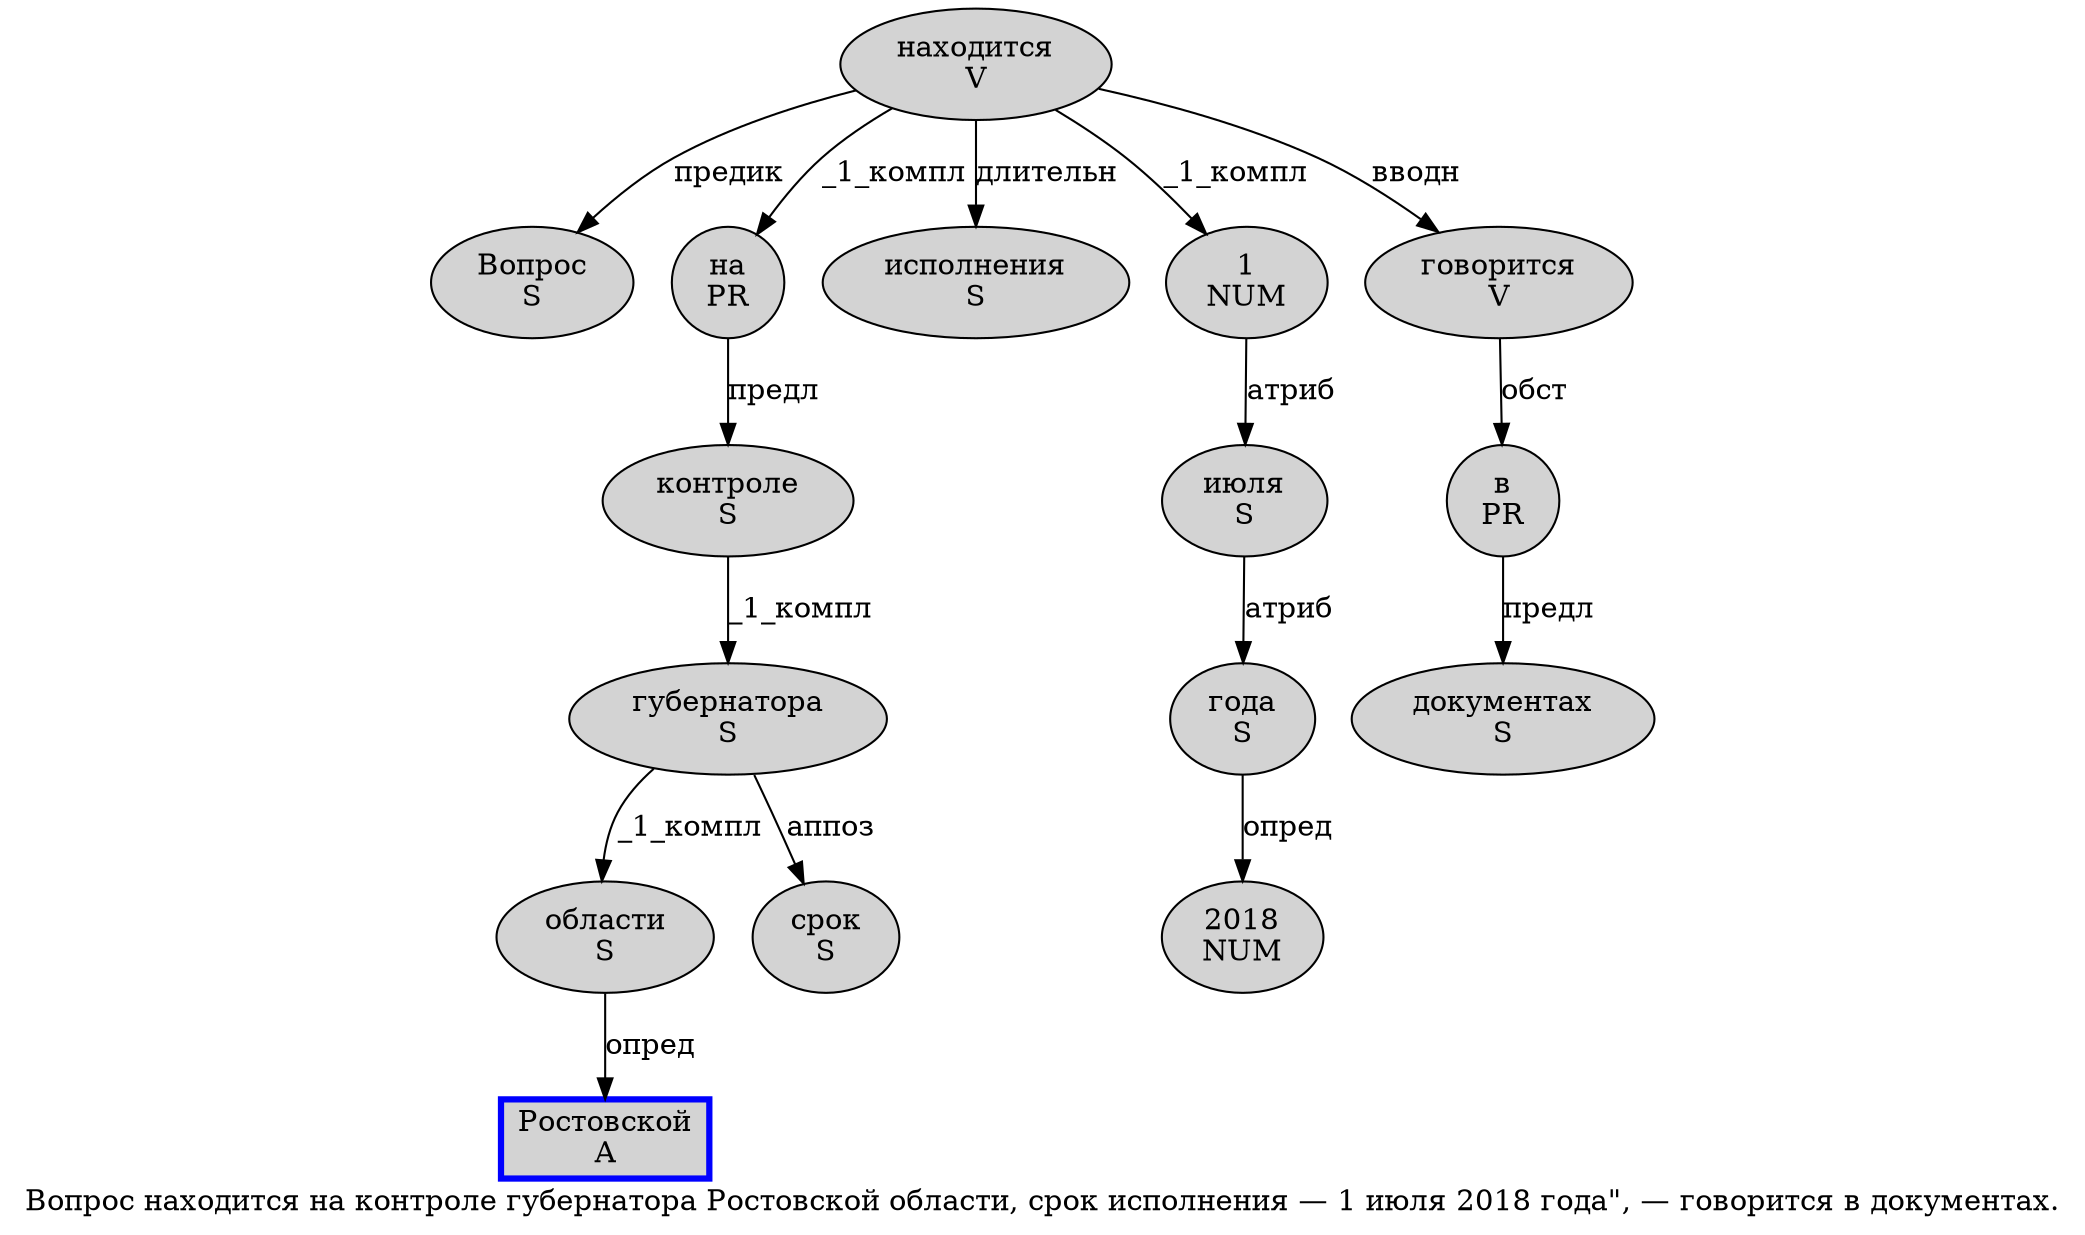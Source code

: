 digraph SENTENCE_1166 {
	graph [label="Вопрос находится на контроле губернатора Ростовской области, срок исполнения — 1 июля 2018 года\", — говорится в документах."]
	node [style=filled]
		0 [label="Вопрос
S" color="" fillcolor=lightgray penwidth=1 shape=ellipse]
		1 [label="находится
V" color="" fillcolor=lightgray penwidth=1 shape=ellipse]
		2 [label="на
PR" color="" fillcolor=lightgray penwidth=1 shape=ellipse]
		3 [label="контроле
S" color="" fillcolor=lightgray penwidth=1 shape=ellipse]
		4 [label="губернатора
S" color="" fillcolor=lightgray penwidth=1 shape=ellipse]
		5 [label="Ростовской
A" color=blue fillcolor=lightgray penwidth=3 shape=box]
		6 [label="области
S" color="" fillcolor=lightgray penwidth=1 shape=ellipse]
		8 [label="срок
S" color="" fillcolor=lightgray penwidth=1 shape=ellipse]
		9 [label="исполнения
S" color="" fillcolor=lightgray penwidth=1 shape=ellipse]
		11 [label="1
NUM" color="" fillcolor=lightgray penwidth=1 shape=ellipse]
		12 [label="июля
S" color="" fillcolor=lightgray penwidth=1 shape=ellipse]
		13 [label="2018
NUM" color="" fillcolor=lightgray penwidth=1 shape=ellipse]
		14 [label="года
S" color="" fillcolor=lightgray penwidth=1 shape=ellipse]
		18 [label="говорится
V" color="" fillcolor=lightgray penwidth=1 shape=ellipse]
		19 [label="в
PR" color="" fillcolor=lightgray penwidth=1 shape=ellipse]
		20 [label="документах
S" color="" fillcolor=lightgray penwidth=1 shape=ellipse]
			19 -> 20 [label="предл"]
			3 -> 4 [label="_1_компл"]
			11 -> 12 [label="атриб"]
			14 -> 13 [label="опред"]
			1 -> 0 [label="предик"]
			1 -> 2 [label="_1_компл"]
			1 -> 9 [label="длительн"]
			1 -> 11 [label="_1_компл"]
			1 -> 18 [label="вводн"]
			18 -> 19 [label="обст"]
			6 -> 5 [label="опред"]
			12 -> 14 [label="атриб"]
			4 -> 6 [label="_1_компл"]
			4 -> 8 [label="аппоз"]
			2 -> 3 [label="предл"]
}